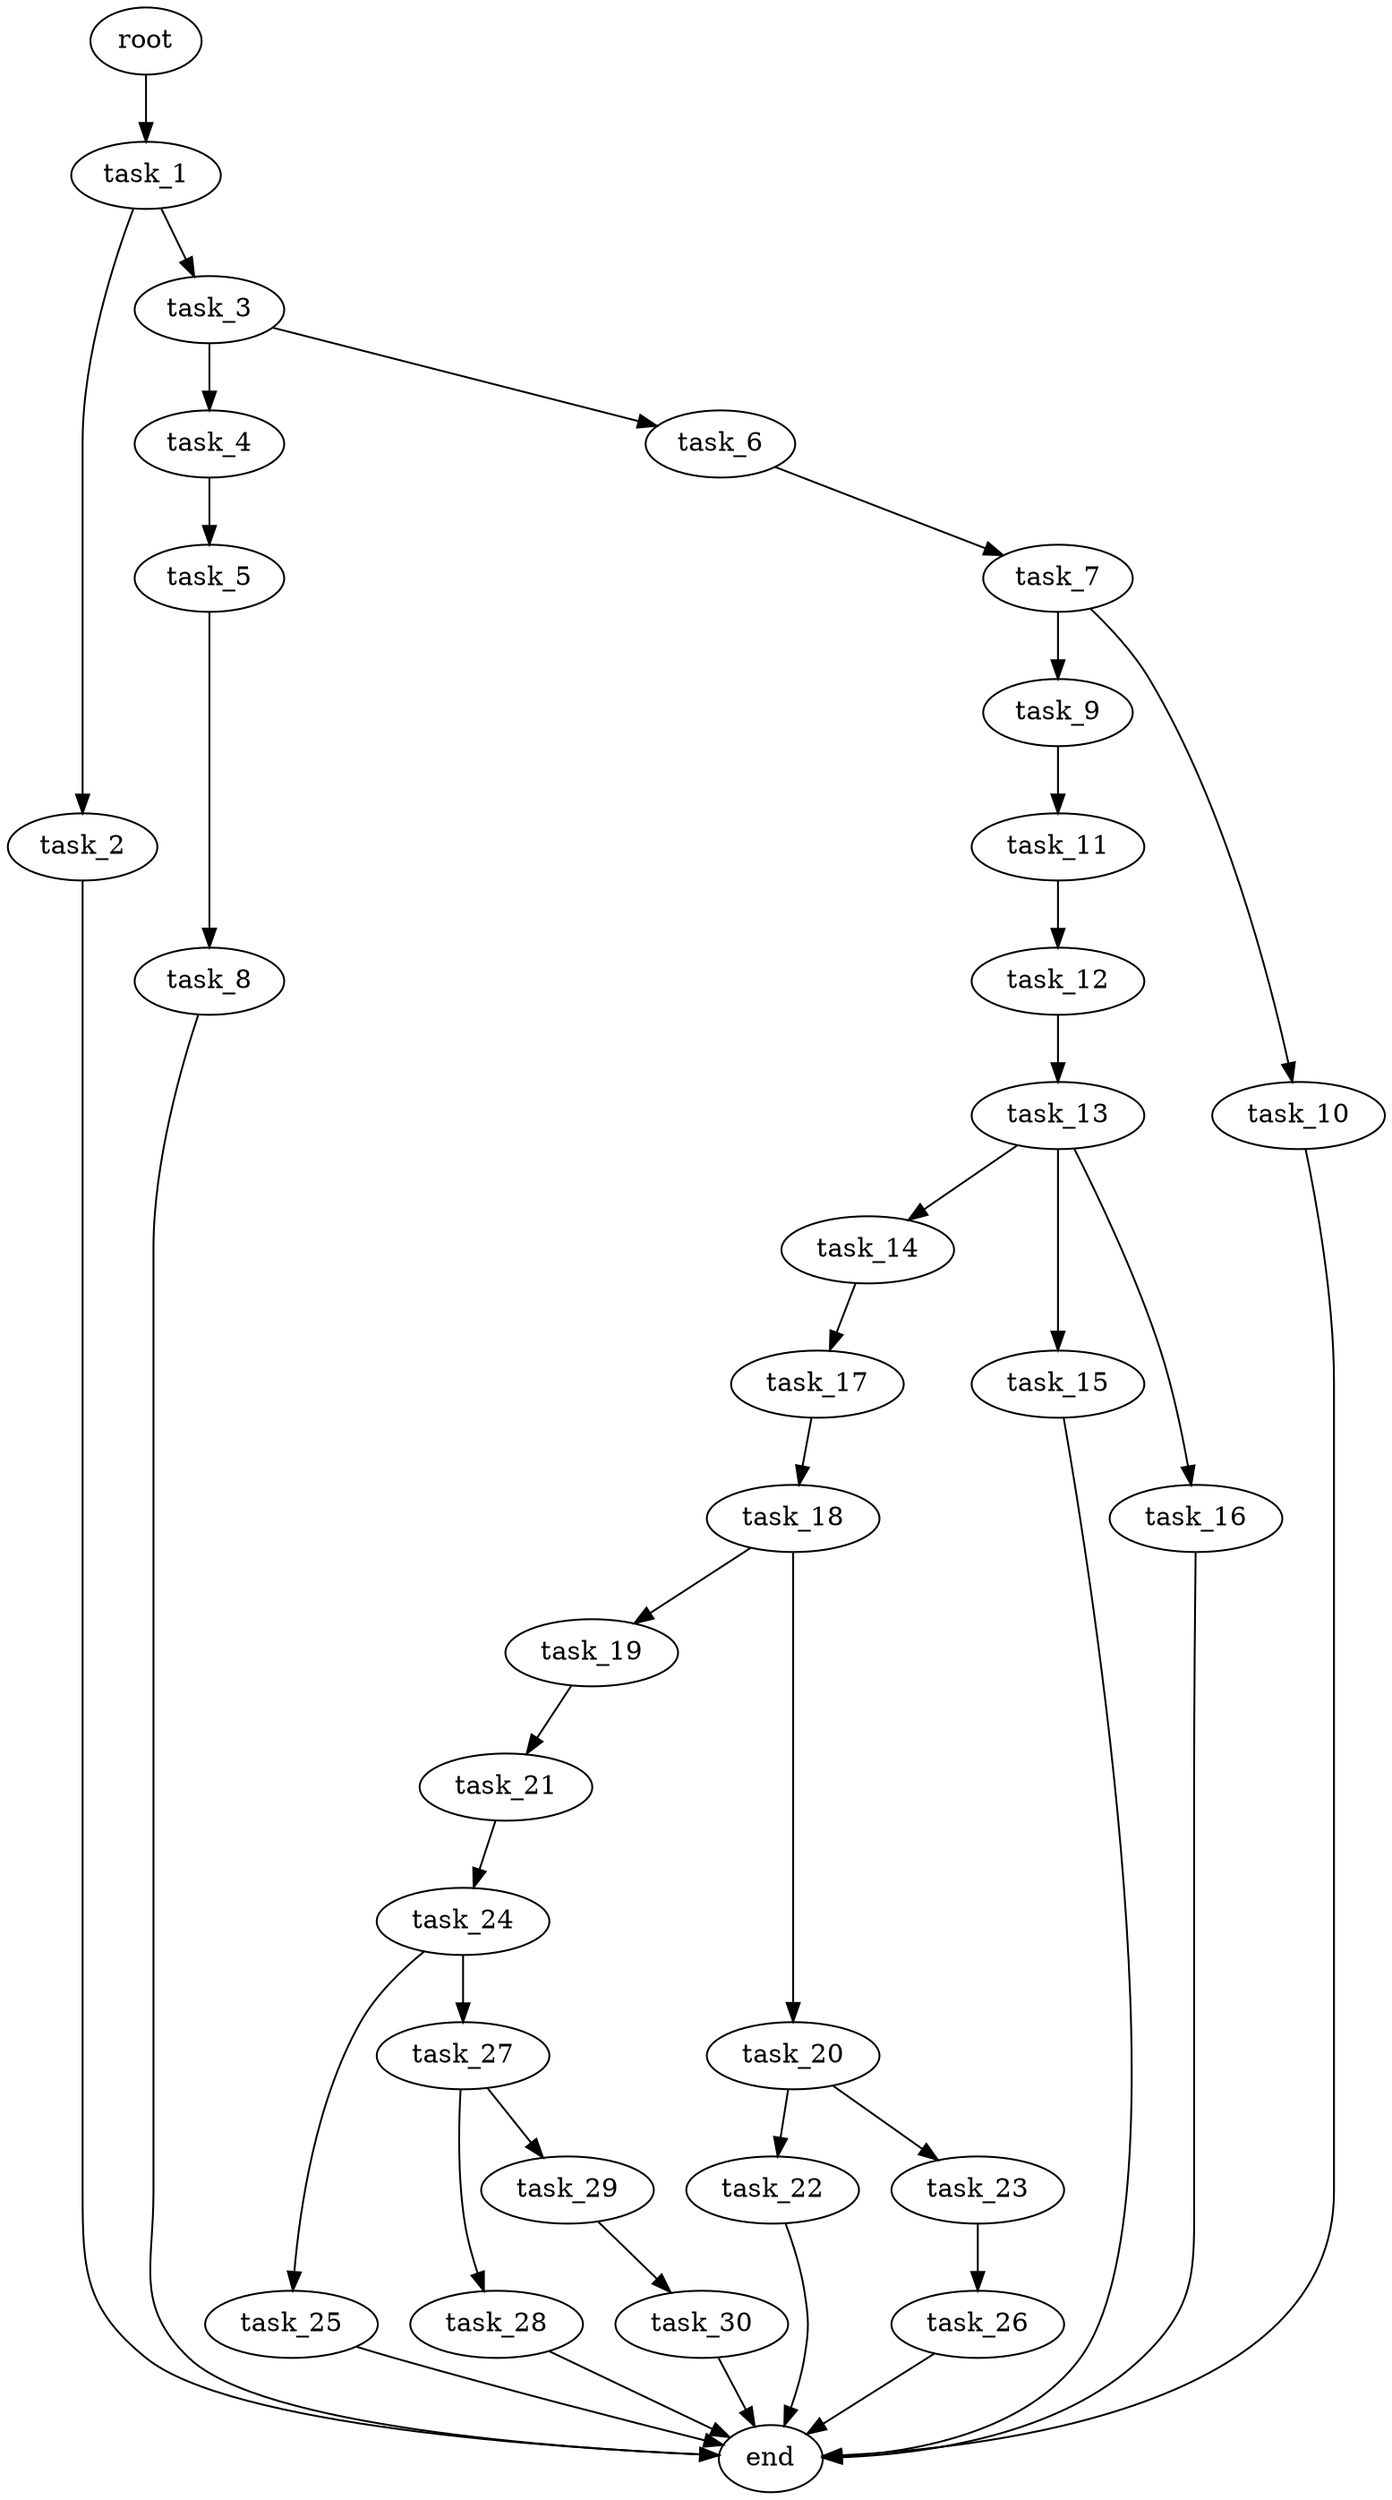 digraph G {
  root [size="0.000000e+00"];
  task_1 [size="8.640643e+10"];
  task_2 [size="6.510045e+10"];
  task_3 [size="6.871917e+10"];
  task_4 [size="1.627402e+10"];
  task_5 [size="7.380202e+09"];
  task_6 [size="8.457779e+10"];
  task_7 [size="2.949791e+10"];
  task_8 [size="3.187850e+10"];
  task_9 [size="9.516670e+10"];
  task_10 [size="7.429298e+09"];
  task_11 [size="1.701882e+10"];
  task_12 [size="3.755203e+10"];
  task_13 [size="7.320119e+10"];
  task_14 [size="5.470916e+10"];
  task_15 [size="8.981344e+10"];
  task_16 [size="9.319537e+09"];
  task_17 [size="5.940711e+10"];
  task_18 [size="6.136834e+10"];
  task_19 [size="4.827885e+10"];
  task_20 [size="3.109010e+09"];
  task_21 [size="9.424480e+10"];
  task_22 [size="1.650807e+10"];
  task_23 [size="8.897643e+10"];
  task_24 [size="1.571881e+10"];
  task_25 [size="1.013477e+10"];
  task_26 [size="2.056299e+10"];
  task_27 [size="1.900653e+10"];
  task_28 [size="6.972270e+10"];
  task_29 [size="7.220659e+10"];
  task_30 [size="7.300010e+10"];
  end [size="0.000000e+00"];

  root -> task_1 [size="1.000000e-12"];
  task_1 -> task_2 [size="6.510045e+08"];
  task_1 -> task_3 [size="6.871917e+08"];
  task_2 -> end [size="1.000000e-12"];
  task_3 -> task_4 [size="1.627402e+08"];
  task_3 -> task_6 [size="8.457779e+08"];
  task_4 -> task_5 [size="7.380202e+07"];
  task_5 -> task_8 [size="3.187850e+08"];
  task_6 -> task_7 [size="2.949791e+08"];
  task_7 -> task_9 [size="9.516670e+08"];
  task_7 -> task_10 [size="7.429298e+07"];
  task_8 -> end [size="1.000000e-12"];
  task_9 -> task_11 [size="1.701882e+08"];
  task_10 -> end [size="1.000000e-12"];
  task_11 -> task_12 [size="3.755203e+08"];
  task_12 -> task_13 [size="7.320119e+08"];
  task_13 -> task_14 [size="5.470916e+08"];
  task_13 -> task_15 [size="8.981344e+08"];
  task_13 -> task_16 [size="9.319537e+07"];
  task_14 -> task_17 [size="5.940711e+08"];
  task_15 -> end [size="1.000000e-12"];
  task_16 -> end [size="1.000000e-12"];
  task_17 -> task_18 [size="6.136834e+08"];
  task_18 -> task_19 [size="4.827885e+08"];
  task_18 -> task_20 [size="3.109010e+07"];
  task_19 -> task_21 [size="9.424480e+08"];
  task_20 -> task_22 [size="1.650807e+08"];
  task_20 -> task_23 [size="8.897643e+08"];
  task_21 -> task_24 [size="1.571881e+08"];
  task_22 -> end [size="1.000000e-12"];
  task_23 -> task_26 [size="2.056299e+08"];
  task_24 -> task_25 [size="1.013477e+08"];
  task_24 -> task_27 [size="1.900653e+08"];
  task_25 -> end [size="1.000000e-12"];
  task_26 -> end [size="1.000000e-12"];
  task_27 -> task_28 [size="6.972270e+08"];
  task_27 -> task_29 [size="7.220659e+08"];
  task_28 -> end [size="1.000000e-12"];
  task_29 -> task_30 [size="7.300010e+08"];
  task_30 -> end [size="1.000000e-12"];
}
